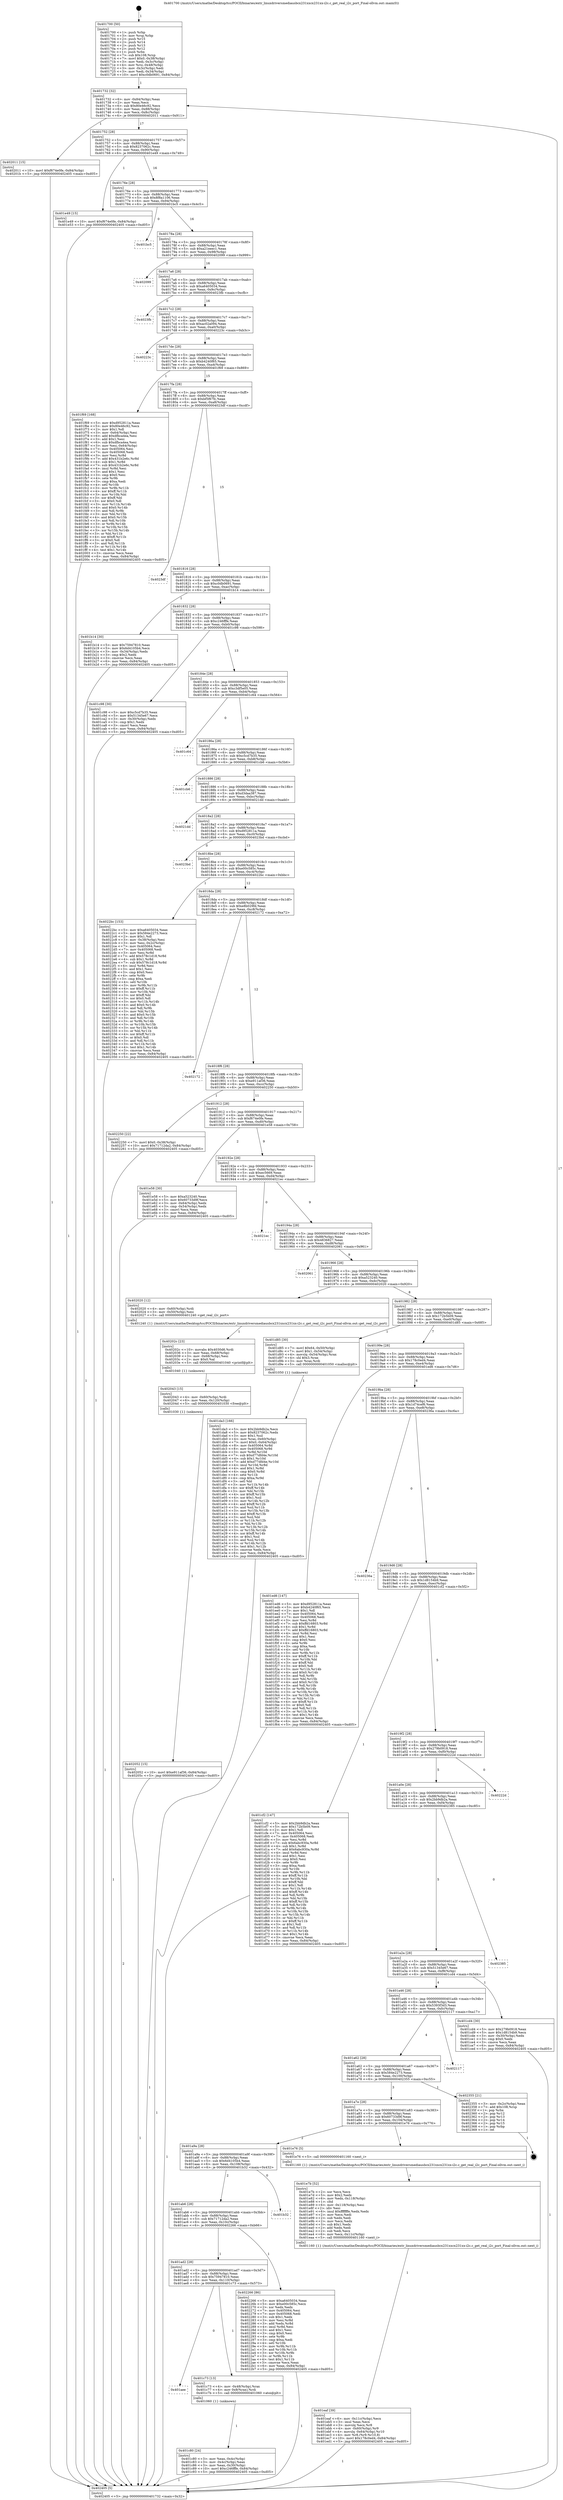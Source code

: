digraph "0x401700" {
  label = "0x401700 (/mnt/c/Users/mathe/Desktop/tcc/POCII/binaries/extr_linuxdriversmediausbcx231xxcx231xx-i2c.c_get_real_i2c_port_Final-ollvm.out::main(0))"
  labelloc = "t"
  node[shape=record]

  Entry [label="",width=0.3,height=0.3,shape=circle,fillcolor=black,style=filled]
  "0x401732" [label="{
     0x401732 [32]\l
     | [instrs]\l
     &nbsp;&nbsp;0x401732 \<+6\>: mov -0x84(%rbp),%eax\l
     &nbsp;&nbsp;0x401738 \<+2\>: mov %eax,%ecx\l
     &nbsp;&nbsp;0x40173a \<+6\>: sub $0x80e46c92,%ecx\l
     &nbsp;&nbsp;0x401740 \<+6\>: mov %eax,-0x88(%rbp)\l
     &nbsp;&nbsp;0x401746 \<+6\>: mov %ecx,-0x8c(%rbp)\l
     &nbsp;&nbsp;0x40174c \<+6\>: je 0000000000402011 \<main+0x911\>\l
  }"]
  "0x402011" [label="{
     0x402011 [15]\l
     | [instrs]\l
     &nbsp;&nbsp;0x402011 \<+10\>: movl $0xf674e0fe,-0x84(%rbp)\l
     &nbsp;&nbsp;0x40201b \<+5\>: jmp 0000000000402405 \<main+0xd05\>\l
  }"]
  "0x401752" [label="{
     0x401752 [28]\l
     | [instrs]\l
     &nbsp;&nbsp;0x401752 \<+5\>: jmp 0000000000401757 \<main+0x57\>\l
     &nbsp;&nbsp;0x401757 \<+6\>: mov -0x88(%rbp),%eax\l
     &nbsp;&nbsp;0x40175d \<+5\>: sub $0x8237062c,%eax\l
     &nbsp;&nbsp;0x401762 \<+6\>: mov %eax,-0x90(%rbp)\l
     &nbsp;&nbsp;0x401768 \<+6\>: je 0000000000401e49 \<main+0x749\>\l
  }"]
  Exit [label="",width=0.3,height=0.3,shape=circle,fillcolor=black,style=filled,peripheries=2]
  "0x401e49" [label="{
     0x401e49 [15]\l
     | [instrs]\l
     &nbsp;&nbsp;0x401e49 \<+10\>: movl $0xf674e0fe,-0x84(%rbp)\l
     &nbsp;&nbsp;0x401e53 \<+5\>: jmp 0000000000402405 \<main+0xd05\>\l
  }"]
  "0x40176e" [label="{
     0x40176e [28]\l
     | [instrs]\l
     &nbsp;&nbsp;0x40176e \<+5\>: jmp 0000000000401773 \<main+0x73\>\l
     &nbsp;&nbsp;0x401773 \<+6\>: mov -0x88(%rbp),%eax\l
     &nbsp;&nbsp;0x401779 \<+5\>: sub $0x8f8a1106,%eax\l
     &nbsp;&nbsp;0x40177e \<+6\>: mov %eax,-0x94(%rbp)\l
     &nbsp;&nbsp;0x401784 \<+6\>: je 0000000000401bc5 \<main+0x4c5\>\l
  }"]
  "0x402052" [label="{
     0x402052 [15]\l
     | [instrs]\l
     &nbsp;&nbsp;0x402052 \<+10\>: movl $0xe911af36,-0x84(%rbp)\l
     &nbsp;&nbsp;0x40205c \<+5\>: jmp 0000000000402405 \<main+0xd05\>\l
  }"]
  "0x401bc5" [label="{
     0x401bc5\l
  }", style=dashed]
  "0x40178a" [label="{
     0x40178a [28]\l
     | [instrs]\l
     &nbsp;&nbsp;0x40178a \<+5\>: jmp 000000000040178f \<main+0x8f\>\l
     &nbsp;&nbsp;0x40178f \<+6\>: mov -0x88(%rbp),%eax\l
     &nbsp;&nbsp;0x401795 \<+5\>: sub $0xa21eeec1,%eax\l
     &nbsp;&nbsp;0x40179a \<+6\>: mov %eax,-0x98(%rbp)\l
     &nbsp;&nbsp;0x4017a0 \<+6\>: je 0000000000402099 \<main+0x999\>\l
  }"]
  "0x402043" [label="{
     0x402043 [15]\l
     | [instrs]\l
     &nbsp;&nbsp;0x402043 \<+4\>: mov -0x60(%rbp),%rdi\l
     &nbsp;&nbsp;0x402047 \<+6\>: mov %eax,-0x120(%rbp)\l
     &nbsp;&nbsp;0x40204d \<+5\>: call 0000000000401030 \<free@plt\>\l
     | [calls]\l
     &nbsp;&nbsp;0x401030 \{1\} (unknown)\l
  }"]
  "0x402099" [label="{
     0x402099\l
  }", style=dashed]
  "0x4017a6" [label="{
     0x4017a6 [28]\l
     | [instrs]\l
     &nbsp;&nbsp;0x4017a6 \<+5\>: jmp 00000000004017ab \<main+0xab\>\l
     &nbsp;&nbsp;0x4017ab \<+6\>: mov -0x88(%rbp),%eax\l
     &nbsp;&nbsp;0x4017b1 \<+5\>: sub $0xa6405034,%eax\l
     &nbsp;&nbsp;0x4017b6 \<+6\>: mov %eax,-0x9c(%rbp)\l
     &nbsp;&nbsp;0x4017bc \<+6\>: je 00000000004023fb \<main+0xcfb\>\l
  }"]
  "0x40202c" [label="{
     0x40202c [23]\l
     | [instrs]\l
     &nbsp;&nbsp;0x40202c \<+10\>: movabs $0x4030d6,%rdi\l
     &nbsp;&nbsp;0x402036 \<+3\>: mov %eax,-0x68(%rbp)\l
     &nbsp;&nbsp;0x402039 \<+3\>: mov -0x68(%rbp),%esi\l
     &nbsp;&nbsp;0x40203c \<+2\>: mov $0x0,%al\l
     &nbsp;&nbsp;0x40203e \<+5\>: call 0000000000401040 \<printf@plt\>\l
     | [calls]\l
     &nbsp;&nbsp;0x401040 \{1\} (unknown)\l
  }"]
  "0x4023fb" [label="{
     0x4023fb\l
  }", style=dashed]
  "0x4017c2" [label="{
     0x4017c2 [28]\l
     | [instrs]\l
     &nbsp;&nbsp;0x4017c2 \<+5\>: jmp 00000000004017c7 \<main+0xc7\>\l
     &nbsp;&nbsp;0x4017c7 \<+6\>: mov -0x88(%rbp),%eax\l
     &nbsp;&nbsp;0x4017cd \<+5\>: sub $0xac02a094,%eax\l
     &nbsp;&nbsp;0x4017d2 \<+6\>: mov %eax,-0xa0(%rbp)\l
     &nbsp;&nbsp;0x4017d8 \<+6\>: je 000000000040223c \<main+0xb3c\>\l
  }"]
  "0x401eaf" [label="{
     0x401eaf [39]\l
     | [instrs]\l
     &nbsp;&nbsp;0x401eaf \<+6\>: mov -0x11c(%rbp),%ecx\l
     &nbsp;&nbsp;0x401eb5 \<+3\>: imul %eax,%ecx\l
     &nbsp;&nbsp;0x401eb8 \<+3\>: movslq %ecx,%r8\l
     &nbsp;&nbsp;0x401ebb \<+4\>: mov -0x60(%rbp),%r9\l
     &nbsp;&nbsp;0x401ebf \<+4\>: movslq -0x64(%rbp),%r10\l
     &nbsp;&nbsp;0x401ec3 \<+4\>: mov %r8,(%r9,%r10,8)\l
     &nbsp;&nbsp;0x401ec7 \<+10\>: movl $0x178c0ed4,-0x84(%rbp)\l
     &nbsp;&nbsp;0x401ed1 \<+5\>: jmp 0000000000402405 \<main+0xd05\>\l
  }"]
  "0x40223c" [label="{
     0x40223c\l
  }", style=dashed]
  "0x4017de" [label="{
     0x4017de [28]\l
     | [instrs]\l
     &nbsp;&nbsp;0x4017de \<+5\>: jmp 00000000004017e3 \<main+0xe3\>\l
     &nbsp;&nbsp;0x4017e3 \<+6\>: mov -0x88(%rbp),%eax\l
     &nbsp;&nbsp;0x4017e9 \<+5\>: sub $0xb4240f65,%eax\l
     &nbsp;&nbsp;0x4017ee \<+6\>: mov %eax,-0xa4(%rbp)\l
     &nbsp;&nbsp;0x4017f4 \<+6\>: je 0000000000401f69 \<main+0x869\>\l
  }"]
  "0x401e7b" [label="{
     0x401e7b [52]\l
     | [instrs]\l
     &nbsp;&nbsp;0x401e7b \<+2\>: xor %ecx,%ecx\l
     &nbsp;&nbsp;0x401e7d \<+5\>: mov $0x2,%edx\l
     &nbsp;&nbsp;0x401e82 \<+6\>: mov %edx,-0x118(%rbp)\l
     &nbsp;&nbsp;0x401e88 \<+1\>: cltd\l
     &nbsp;&nbsp;0x401e89 \<+6\>: mov -0x118(%rbp),%esi\l
     &nbsp;&nbsp;0x401e8f \<+2\>: idiv %esi\l
     &nbsp;&nbsp;0x401e91 \<+6\>: imul $0xfffffffe,%edx,%edx\l
     &nbsp;&nbsp;0x401e97 \<+2\>: mov %ecx,%edi\l
     &nbsp;&nbsp;0x401e99 \<+2\>: sub %edx,%edi\l
     &nbsp;&nbsp;0x401e9b \<+2\>: mov %ecx,%edx\l
     &nbsp;&nbsp;0x401e9d \<+3\>: sub $0x1,%edx\l
     &nbsp;&nbsp;0x401ea0 \<+2\>: add %edx,%edi\l
     &nbsp;&nbsp;0x401ea2 \<+2\>: sub %edi,%ecx\l
     &nbsp;&nbsp;0x401ea4 \<+6\>: mov %ecx,-0x11c(%rbp)\l
     &nbsp;&nbsp;0x401eaa \<+5\>: call 0000000000401160 \<next_i\>\l
     | [calls]\l
     &nbsp;&nbsp;0x401160 \{1\} (/mnt/c/Users/mathe/Desktop/tcc/POCII/binaries/extr_linuxdriversmediausbcx231xxcx231xx-i2c.c_get_real_i2c_port_Final-ollvm.out::next_i)\l
  }"]
  "0x401f69" [label="{
     0x401f69 [168]\l
     | [instrs]\l
     &nbsp;&nbsp;0x401f69 \<+5\>: mov $0xd952811a,%eax\l
     &nbsp;&nbsp;0x401f6e \<+5\>: mov $0x80e46c92,%ecx\l
     &nbsp;&nbsp;0x401f73 \<+2\>: mov $0x1,%dl\l
     &nbsp;&nbsp;0x401f75 \<+3\>: mov -0x64(%rbp),%esi\l
     &nbsp;&nbsp;0x401f78 \<+6\>: add $0xdfbca4ea,%esi\l
     &nbsp;&nbsp;0x401f7e \<+3\>: add $0x1,%esi\l
     &nbsp;&nbsp;0x401f81 \<+6\>: sub $0xdfbca4ea,%esi\l
     &nbsp;&nbsp;0x401f87 \<+3\>: mov %esi,-0x64(%rbp)\l
     &nbsp;&nbsp;0x401f8a \<+7\>: mov 0x405064,%esi\l
     &nbsp;&nbsp;0x401f91 \<+7\>: mov 0x405068,%edi\l
     &nbsp;&nbsp;0x401f98 \<+3\>: mov %esi,%r8d\l
     &nbsp;&nbsp;0x401f9b \<+7\>: add $0x431b2e6c,%r8d\l
     &nbsp;&nbsp;0x401fa2 \<+4\>: sub $0x1,%r8d\l
     &nbsp;&nbsp;0x401fa6 \<+7\>: sub $0x431b2e6c,%r8d\l
     &nbsp;&nbsp;0x401fad \<+4\>: imul %r8d,%esi\l
     &nbsp;&nbsp;0x401fb1 \<+3\>: and $0x1,%esi\l
     &nbsp;&nbsp;0x401fb4 \<+3\>: cmp $0x0,%esi\l
     &nbsp;&nbsp;0x401fb7 \<+4\>: sete %r9b\l
     &nbsp;&nbsp;0x401fbb \<+3\>: cmp $0xa,%edi\l
     &nbsp;&nbsp;0x401fbe \<+4\>: setl %r10b\l
     &nbsp;&nbsp;0x401fc2 \<+3\>: mov %r9b,%r11b\l
     &nbsp;&nbsp;0x401fc5 \<+4\>: xor $0xff,%r11b\l
     &nbsp;&nbsp;0x401fc9 \<+3\>: mov %r10b,%bl\l
     &nbsp;&nbsp;0x401fcc \<+3\>: xor $0xff,%bl\l
     &nbsp;&nbsp;0x401fcf \<+3\>: xor $0x0,%dl\l
     &nbsp;&nbsp;0x401fd2 \<+3\>: mov %r11b,%r14b\l
     &nbsp;&nbsp;0x401fd5 \<+4\>: and $0x0,%r14b\l
     &nbsp;&nbsp;0x401fd9 \<+3\>: and %dl,%r9b\l
     &nbsp;&nbsp;0x401fdc \<+3\>: mov %bl,%r15b\l
     &nbsp;&nbsp;0x401fdf \<+4\>: and $0x0,%r15b\l
     &nbsp;&nbsp;0x401fe3 \<+3\>: and %dl,%r10b\l
     &nbsp;&nbsp;0x401fe6 \<+3\>: or %r9b,%r14b\l
     &nbsp;&nbsp;0x401fe9 \<+3\>: or %r10b,%r15b\l
     &nbsp;&nbsp;0x401fec \<+3\>: xor %r15b,%r14b\l
     &nbsp;&nbsp;0x401fef \<+3\>: or %bl,%r11b\l
     &nbsp;&nbsp;0x401ff2 \<+4\>: xor $0xff,%r11b\l
     &nbsp;&nbsp;0x401ff6 \<+3\>: or $0x0,%dl\l
     &nbsp;&nbsp;0x401ff9 \<+3\>: and %dl,%r11b\l
     &nbsp;&nbsp;0x401ffc \<+3\>: or %r11b,%r14b\l
     &nbsp;&nbsp;0x401fff \<+4\>: test $0x1,%r14b\l
     &nbsp;&nbsp;0x402003 \<+3\>: cmovne %ecx,%eax\l
     &nbsp;&nbsp;0x402006 \<+6\>: mov %eax,-0x84(%rbp)\l
     &nbsp;&nbsp;0x40200c \<+5\>: jmp 0000000000402405 \<main+0xd05\>\l
  }"]
  "0x4017fa" [label="{
     0x4017fa [28]\l
     | [instrs]\l
     &nbsp;&nbsp;0x4017fa \<+5\>: jmp 00000000004017ff \<main+0xff\>\l
     &nbsp;&nbsp;0x4017ff \<+6\>: mov -0x88(%rbp),%eax\l
     &nbsp;&nbsp;0x401805 \<+5\>: sub $0xbf5f67fc,%eax\l
     &nbsp;&nbsp;0x40180a \<+6\>: mov %eax,-0xa8(%rbp)\l
     &nbsp;&nbsp;0x401810 \<+6\>: je 00000000004023df \<main+0xcdf\>\l
  }"]
  "0x401da3" [label="{
     0x401da3 [166]\l
     | [instrs]\l
     &nbsp;&nbsp;0x401da3 \<+5\>: mov $0x2bb9db2a,%ecx\l
     &nbsp;&nbsp;0x401da8 \<+5\>: mov $0x8237062c,%edx\l
     &nbsp;&nbsp;0x401dad \<+3\>: mov $0x1,%sil\l
     &nbsp;&nbsp;0x401db0 \<+4\>: mov %rax,-0x60(%rbp)\l
     &nbsp;&nbsp;0x401db4 \<+7\>: movl $0x0,-0x64(%rbp)\l
     &nbsp;&nbsp;0x401dbb \<+8\>: mov 0x405064,%r8d\l
     &nbsp;&nbsp;0x401dc3 \<+8\>: mov 0x405068,%r9d\l
     &nbsp;&nbsp;0x401dcb \<+3\>: mov %r8d,%r10d\l
     &nbsp;&nbsp;0x401dce \<+7\>: sub $0xd77dfd4e,%r10d\l
     &nbsp;&nbsp;0x401dd5 \<+4\>: sub $0x1,%r10d\l
     &nbsp;&nbsp;0x401dd9 \<+7\>: add $0xd77dfd4e,%r10d\l
     &nbsp;&nbsp;0x401de0 \<+4\>: imul %r10d,%r8d\l
     &nbsp;&nbsp;0x401de4 \<+4\>: and $0x1,%r8d\l
     &nbsp;&nbsp;0x401de8 \<+4\>: cmp $0x0,%r8d\l
     &nbsp;&nbsp;0x401dec \<+4\>: sete %r11b\l
     &nbsp;&nbsp;0x401df0 \<+4\>: cmp $0xa,%r9d\l
     &nbsp;&nbsp;0x401df4 \<+3\>: setl %bl\l
     &nbsp;&nbsp;0x401df7 \<+3\>: mov %r11b,%r14b\l
     &nbsp;&nbsp;0x401dfa \<+4\>: xor $0xff,%r14b\l
     &nbsp;&nbsp;0x401dfe \<+3\>: mov %bl,%r15b\l
     &nbsp;&nbsp;0x401e01 \<+4\>: xor $0xff,%r15b\l
     &nbsp;&nbsp;0x401e05 \<+4\>: xor $0x1,%sil\l
     &nbsp;&nbsp;0x401e09 \<+3\>: mov %r14b,%r12b\l
     &nbsp;&nbsp;0x401e0c \<+4\>: and $0xff,%r12b\l
     &nbsp;&nbsp;0x401e10 \<+3\>: and %sil,%r11b\l
     &nbsp;&nbsp;0x401e13 \<+3\>: mov %r15b,%r13b\l
     &nbsp;&nbsp;0x401e16 \<+4\>: and $0xff,%r13b\l
     &nbsp;&nbsp;0x401e1a \<+3\>: and %sil,%bl\l
     &nbsp;&nbsp;0x401e1d \<+3\>: or %r11b,%r12b\l
     &nbsp;&nbsp;0x401e20 \<+3\>: or %bl,%r13b\l
     &nbsp;&nbsp;0x401e23 \<+3\>: xor %r13b,%r12b\l
     &nbsp;&nbsp;0x401e26 \<+3\>: or %r15b,%r14b\l
     &nbsp;&nbsp;0x401e29 \<+4\>: xor $0xff,%r14b\l
     &nbsp;&nbsp;0x401e2d \<+4\>: or $0x1,%sil\l
     &nbsp;&nbsp;0x401e31 \<+3\>: and %sil,%r14b\l
     &nbsp;&nbsp;0x401e34 \<+3\>: or %r14b,%r12b\l
     &nbsp;&nbsp;0x401e37 \<+4\>: test $0x1,%r12b\l
     &nbsp;&nbsp;0x401e3b \<+3\>: cmovne %edx,%ecx\l
     &nbsp;&nbsp;0x401e3e \<+6\>: mov %ecx,-0x84(%rbp)\l
     &nbsp;&nbsp;0x401e44 \<+5\>: jmp 0000000000402405 \<main+0xd05\>\l
  }"]
  "0x4023df" [label="{
     0x4023df\l
  }", style=dashed]
  "0x401816" [label="{
     0x401816 [28]\l
     | [instrs]\l
     &nbsp;&nbsp;0x401816 \<+5\>: jmp 000000000040181b \<main+0x11b\>\l
     &nbsp;&nbsp;0x40181b \<+6\>: mov -0x88(%rbp),%eax\l
     &nbsp;&nbsp;0x401821 \<+5\>: sub $0xc0db0691,%eax\l
     &nbsp;&nbsp;0x401826 \<+6\>: mov %eax,-0xac(%rbp)\l
     &nbsp;&nbsp;0x40182c \<+6\>: je 0000000000401b14 \<main+0x414\>\l
  }"]
  "0x401c80" [label="{
     0x401c80 [24]\l
     | [instrs]\l
     &nbsp;&nbsp;0x401c80 \<+3\>: mov %eax,-0x4c(%rbp)\l
     &nbsp;&nbsp;0x401c83 \<+3\>: mov -0x4c(%rbp),%eax\l
     &nbsp;&nbsp;0x401c86 \<+3\>: mov %eax,-0x30(%rbp)\l
     &nbsp;&nbsp;0x401c89 \<+10\>: movl $0xc246fffe,-0x84(%rbp)\l
     &nbsp;&nbsp;0x401c93 \<+5\>: jmp 0000000000402405 \<main+0xd05\>\l
  }"]
  "0x401b14" [label="{
     0x401b14 [30]\l
     | [instrs]\l
     &nbsp;&nbsp;0x401b14 \<+5\>: mov $0x75947810,%eax\l
     &nbsp;&nbsp;0x401b19 \<+5\>: mov $0x6d4105b4,%ecx\l
     &nbsp;&nbsp;0x401b1e \<+3\>: mov -0x34(%rbp),%edx\l
     &nbsp;&nbsp;0x401b21 \<+3\>: cmp $0x2,%edx\l
     &nbsp;&nbsp;0x401b24 \<+3\>: cmovne %ecx,%eax\l
     &nbsp;&nbsp;0x401b27 \<+6\>: mov %eax,-0x84(%rbp)\l
     &nbsp;&nbsp;0x401b2d \<+5\>: jmp 0000000000402405 \<main+0xd05\>\l
  }"]
  "0x401832" [label="{
     0x401832 [28]\l
     | [instrs]\l
     &nbsp;&nbsp;0x401832 \<+5\>: jmp 0000000000401837 \<main+0x137\>\l
     &nbsp;&nbsp;0x401837 \<+6\>: mov -0x88(%rbp),%eax\l
     &nbsp;&nbsp;0x40183d \<+5\>: sub $0xc246fffe,%eax\l
     &nbsp;&nbsp;0x401842 \<+6\>: mov %eax,-0xb0(%rbp)\l
     &nbsp;&nbsp;0x401848 \<+6\>: je 0000000000401c98 \<main+0x598\>\l
  }"]
  "0x402405" [label="{
     0x402405 [5]\l
     | [instrs]\l
     &nbsp;&nbsp;0x402405 \<+5\>: jmp 0000000000401732 \<main+0x32\>\l
  }"]
  "0x401700" [label="{
     0x401700 [50]\l
     | [instrs]\l
     &nbsp;&nbsp;0x401700 \<+1\>: push %rbp\l
     &nbsp;&nbsp;0x401701 \<+3\>: mov %rsp,%rbp\l
     &nbsp;&nbsp;0x401704 \<+2\>: push %r15\l
     &nbsp;&nbsp;0x401706 \<+2\>: push %r14\l
     &nbsp;&nbsp;0x401708 \<+2\>: push %r13\l
     &nbsp;&nbsp;0x40170a \<+2\>: push %r12\l
     &nbsp;&nbsp;0x40170c \<+1\>: push %rbx\l
     &nbsp;&nbsp;0x40170d \<+7\>: sub $0x108,%rsp\l
     &nbsp;&nbsp;0x401714 \<+7\>: movl $0x0,-0x38(%rbp)\l
     &nbsp;&nbsp;0x40171b \<+3\>: mov %edi,-0x3c(%rbp)\l
     &nbsp;&nbsp;0x40171e \<+4\>: mov %rsi,-0x48(%rbp)\l
     &nbsp;&nbsp;0x401722 \<+3\>: mov -0x3c(%rbp),%edi\l
     &nbsp;&nbsp;0x401725 \<+3\>: mov %edi,-0x34(%rbp)\l
     &nbsp;&nbsp;0x401728 \<+10\>: movl $0xc0db0691,-0x84(%rbp)\l
  }"]
  "0x401aee" [label="{
     0x401aee\l
  }", style=dashed]
  "0x401c98" [label="{
     0x401c98 [30]\l
     | [instrs]\l
     &nbsp;&nbsp;0x401c98 \<+5\>: mov $0xc5cd7b35,%eax\l
     &nbsp;&nbsp;0x401c9d \<+5\>: mov $0x51345e67,%ecx\l
     &nbsp;&nbsp;0x401ca2 \<+3\>: mov -0x30(%rbp),%edx\l
     &nbsp;&nbsp;0x401ca5 \<+3\>: cmp $0x1,%edx\l
     &nbsp;&nbsp;0x401ca8 \<+3\>: cmovl %ecx,%eax\l
     &nbsp;&nbsp;0x401cab \<+6\>: mov %eax,-0x84(%rbp)\l
     &nbsp;&nbsp;0x401cb1 \<+5\>: jmp 0000000000402405 \<main+0xd05\>\l
  }"]
  "0x40184e" [label="{
     0x40184e [28]\l
     | [instrs]\l
     &nbsp;&nbsp;0x40184e \<+5\>: jmp 0000000000401853 \<main+0x153\>\l
     &nbsp;&nbsp;0x401853 \<+6\>: mov -0x88(%rbp),%eax\l
     &nbsp;&nbsp;0x401859 \<+5\>: sub $0xc3df5e05,%eax\l
     &nbsp;&nbsp;0x40185e \<+6\>: mov %eax,-0xb4(%rbp)\l
     &nbsp;&nbsp;0x401864 \<+6\>: je 0000000000401c64 \<main+0x564\>\l
  }"]
  "0x401c73" [label="{
     0x401c73 [13]\l
     | [instrs]\l
     &nbsp;&nbsp;0x401c73 \<+4\>: mov -0x48(%rbp),%rax\l
     &nbsp;&nbsp;0x401c77 \<+4\>: mov 0x8(%rax),%rdi\l
     &nbsp;&nbsp;0x401c7b \<+5\>: call 0000000000401060 \<atoi@plt\>\l
     | [calls]\l
     &nbsp;&nbsp;0x401060 \{1\} (unknown)\l
  }"]
  "0x401c64" [label="{
     0x401c64\l
  }", style=dashed]
  "0x40186a" [label="{
     0x40186a [28]\l
     | [instrs]\l
     &nbsp;&nbsp;0x40186a \<+5\>: jmp 000000000040186f \<main+0x16f\>\l
     &nbsp;&nbsp;0x40186f \<+6\>: mov -0x88(%rbp),%eax\l
     &nbsp;&nbsp;0x401875 \<+5\>: sub $0xc5cd7b35,%eax\l
     &nbsp;&nbsp;0x40187a \<+6\>: mov %eax,-0xb8(%rbp)\l
     &nbsp;&nbsp;0x401880 \<+6\>: je 0000000000401cb6 \<main+0x5b6\>\l
  }"]
  "0x401ad2" [label="{
     0x401ad2 [28]\l
     | [instrs]\l
     &nbsp;&nbsp;0x401ad2 \<+5\>: jmp 0000000000401ad7 \<main+0x3d7\>\l
     &nbsp;&nbsp;0x401ad7 \<+6\>: mov -0x88(%rbp),%eax\l
     &nbsp;&nbsp;0x401add \<+5\>: sub $0x75947810,%eax\l
     &nbsp;&nbsp;0x401ae2 \<+6\>: mov %eax,-0x110(%rbp)\l
     &nbsp;&nbsp;0x401ae8 \<+6\>: je 0000000000401c73 \<main+0x573\>\l
  }"]
  "0x401cb6" [label="{
     0x401cb6\l
  }", style=dashed]
  "0x401886" [label="{
     0x401886 [28]\l
     | [instrs]\l
     &nbsp;&nbsp;0x401886 \<+5\>: jmp 000000000040188b \<main+0x18b\>\l
     &nbsp;&nbsp;0x40188b \<+6\>: mov -0x88(%rbp),%eax\l
     &nbsp;&nbsp;0x401891 \<+5\>: sub $0xd3daa387,%eax\l
     &nbsp;&nbsp;0x401896 \<+6\>: mov %eax,-0xbc(%rbp)\l
     &nbsp;&nbsp;0x40189c \<+6\>: je 00000000004021dd \<main+0xadd\>\l
  }"]
  "0x402266" [label="{
     0x402266 [86]\l
     | [instrs]\l
     &nbsp;&nbsp;0x402266 \<+5\>: mov $0xa6405034,%eax\l
     &nbsp;&nbsp;0x40226b \<+5\>: mov $0xe00c585c,%ecx\l
     &nbsp;&nbsp;0x402270 \<+2\>: xor %edx,%edx\l
     &nbsp;&nbsp;0x402272 \<+7\>: mov 0x405064,%esi\l
     &nbsp;&nbsp;0x402279 \<+7\>: mov 0x405068,%edi\l
     &nbsp;&nbsp;0x402280 \<+3\>: sub $0x1,%edx\l
     &nbsp;&nbsp;0x402283 \<+3\>: mov %esi,%r8d\l
     &nbsp;&nbsp;0x402286 \<+3\>: add %edx,%r8d\l
     &nbsp;&nbsp;0x402289 \<+4\>: imul %r8d,%esi\l
     &nbsp;&nbsp;0x40228d \<+3\>: and $0x1,%esi\l
     &nbsp;&nbsp;0x402290 \<+3\>: cmp $0x0,%esi\l
     &nbsp;&nbsp;0x402293 \<+4\>: sete %r9b\l
     &nbsp;&nbsp;0x402297 \<+3\>: cmp $0xa,%edi\l
     &nbsp;&nbsp;0x40229a \<+4\>: setl %r10b\l
     &nbsp;&nbsp;0x40229e \<+3\>: mov %r9b,%r11b\l
     &nbsp;&nbsp;0x4022a1 \<+3\>: and %r10b,%r11b\l
     &nbsp;&nbsp;0x4022a4 \<+3\>: xor %r10b,%r9b\l
     &nbsp;&nbsp;0x4022a7 \<+3\>: or %r9b,%r11b\l
     &nbsp;&nbsp;0x4022aa \<+4\>: test $0x1,%r11b\l
     &nbsp;&nbsp;0x4022ae \<+3\>: cmovne %ecx,%eax\l
     &nbsp;&nbsp;0x4022b1 \<+6\>: mov %eax,-0x84(%rbp)\l
     &nbsp;&nbsp;0x4022b7 \<+5\>: jmp 0000000000402405 \<main+0xd05\>\l
  }"]
  "0x4021dd" [label="{
     0x4021dd\l
  }", style=dashed]
  "0x4018a2" [label="{
     0x4018a2 [28]\l
     | [instrs]\l
     &nbsp;&nbsp;0x4018a2 \<+5\>: jmp 00000000004018a7 \<main+0x1a7\>\l
     &nbsp;&nbsp;0x4018a7 \<+6\>: mov -0x88(%rbp),%eax\l
     &nbsp;&nbsp;0x4018ad \<+5\>: sub $0xd952811a,%eax\l
     &nbsp;&nbsp;0x4018b2 \<+6\>: mov %eax,-0xc0(%rbp)\l
     &nbsp;&nbsp;0x4018b8 \<+6\>: je 00000000004023bd \<main+0xcbd\>\l
  }"]
  "0x401ab6" [label="{
     0x401ab6 [28]\l
     | [instrs]\l
     &nbsp;&nbsp;0x401ab6 \<+5\>: jmp 0000000000401abb \<main+0x3bb\>\l
     &nbsp;&nbsp;0x401abb \<+6\>: mov -0x88(%rbp),%eax\l
     &nbsp;&nbsp;0x401ac1 \<+5\>: sub $0x71712da2,%eax\l
     &nbsp;&nbsp;0x401ac6 \<+6\>: mov %eax,-0x10c(%rbp)\l
     &nbsp;&nbsp;0x401acc \<+6\>: je 0000000000402266 \<main+0xb66\>\l
  }"]
  "0x4023bd" [label="{
     0x4023bd\l
  }", style=dashed]
  "0x4018be" [label="{
     0x4018be [28]\l
     | [instrs]\l
     &nbsp;&nbsp;0x4018be \<+5\>: jmp 00000000004018c3 \<main+0x1c3\>\l
     &nbsp;&nbsp;0x4018c3 \<+6\>: mov -0x88(%rbp),%eax\l
     &nbsp;&nbsp;0x4018c9 \<+5\>: sub $0xe00c585c,%eax\l
     &nbsp;&nbsp;0x4018ce \<+6\>: mov %eax,-0xc4(%rbp)\l
     &nbsp;&nbsp;0x4018d4 \<+6\>: je 00000000004022bc \<main+0xbbc\>\l
  }"]
  "0x401b32" [label="{
     0x401b32\l
  }", style=dashed]
  "0x4022bc" [label="{
     0x4022bc [153]\l
     | [instrs]\l
     &nbsp;&nbsp;0x4022bc \<+5\>: mov $0xa6405034,%eax\l
     &nbsp;&nbsp;0x4022c1 \<+5\>: mov $0x584e2273,%ecx\l
     &nbsp;&nbsp;0x4022c6 \<+2\>: mov $0x1,%dl\l
     &nbsp;&nbsp;0x4022c8 \<+3\>: mov -0x38(%rbp),%esi\l
     &nbsp;&nbsp;0x4022cb \<+3\>: mov %esi,-0x2c(%rbp)\l
     &nbsp;&nbsp;0x4022ce \<+7\>: mov 0x405064,%esi\l
     &nbsp;&nbsp;0x4022d5 \<+7\>: mov 0x405068,%edi\l
     &nbsp;&nbsp;0x4022dc \<+3\>: mov %esi,%r8d\l
     &nbsp;&nbsp;0x4022df \<+7\>: add $0x578c1d18,%r8d\l
     &nbsp;&nbsp;0x4022e6 \<+4\>: sub $0x1,%r8d\l
     &nbsp;&nbsp;0x4022ea \<+7\>: sub $0x578c1d18,%r8d\l
     &nbsp;&nbsp;0x4022f1 \<+4\>: imul %r8d,%esi\l
     &nbsp;&nbsp;0x4022f5 \<+3\>: and $0x1,%esi\l
     &nbsp;&nbsp;0x4022f8 \<+3\>: cmp $0x0,%esi\l
     &nbsp;&nbsp;0x4022fb \<+4\>: sete %r9b\l
     &nbsp;&nbsp;0x4022ff \<+3\>: cmp $0xa,%edi\l
     &nbsp;&nbsp;0x402302 \<+4\>: setl %r10b\l
     &nbsp;&nbsp;0x402306 \<+3\>: mov %r9b,%r11b\l
     &nbsp;&nbsp;0x402309 \<+4\>: xor $0xff,%r11b\l
     &nbsp;&nbsp;0x40230d \<+3\>: mov %r10b,%bl\l
     &nbsp;&nbsp;0x402310 \<+3\>: xor $0xff,%bl\l
     &nbsp;&nbsp;0x402313 \<+3\>: xor $0x0,%dl\l
     &nbsp;&nbsp;0x402316 \<+3\>: mov %r11b,%r14b\l
     &nbsp;&nbsp;0x402319 \<+4\>: and $0x0,%r14b\l
     &nbsp;&nbsp;0x40231d \<+3\>: and %dl,%r9b\l
     &nbsp;&nbsp;0x402320 \<+3\>: mov %bl,%r15b\l
     &nbsp;&nbsp;0x402323 \<+4\>: and $0x0,%r15b\l
     &nbsp;&nbsp;0x402327 \<+3\>: and %dl,%r10b\l
     &nbsp;&nbsp;0x40232a \<+3\>: or %r9b,%r14b\l
     &nbsp;&nbsp;0x40232d \<+3\>: or %r10b,%r15b\l
     &nbsp;&nbsp;0x402330 \<+3\>: xor %r15b,%r14b\l
     &nbsp;&nbsp;0x402333 \<+3\>: or %bl,%r11b\l
     &nbsp;&nbsp;0x402336 \<+4\>: xor $0xff,%r11b\l
     &nbsp;&nbsp;0x40233a \<+3\>: or $0x0,%dl\l
     &nbsp;&nbsp;0x40233d \<+3\>: and %dl,%r11b\l
     &nbsp;&nbsp;0x402340 \<+3\>: or %r11b,%r14b\l
     &nbsp;&nbsp;0x402343 \<+4\>: test $0x1,%r14b\l
     &nbsp;&nbsp;0x402347 \<+3\>: cmovne %ecx,%eax\l
     &nbsp;&nbsp;0x40234a \<+6\>: mov %eax,-0x84(%rbp)\l
     &nbsp;&nbsp;0x402350 \<+5\>: jmp 0000000000402405 \<main+0xd05\>\l
  }"]
  "0x4018da" [label="{
     0x4018da [28]\l
     | [instrs]\l
     &nbsp;&nbsp;0x4018da \<+5\>: jmp 00000000004018df \<main+0x1df\>\l
     &nbsp;&nbsp;0x4018df \<+6\>: mov -0x88(%rbp),%eax\l
     &nbsp;&nbsp;0x4018e5 \<+5\>: sub $0xe8b029fd,%eax\l
     &nbsp;&nbsp;0x4018ea \<+6\>: mov %eax,-0xc8(%rbp)\l
     &nbsp;&nbsp;0x4018f0 \<+6\>: je 0000000000402172 \<main+0xa72\>\l
  }"]
  "0x401a9a" [label="{
     0x401a9a [28]\l
     | [instrs]\l
     &nbsp;&nbsp;0x401a9a \<+5\>: jmp 0000000000401a9f \<main+0x39f\>\l
     &nbsp;&nbsp;0x401a9f \<+6\>: mov -0x88(%rbp),%eax\l
     &nbsp;&nbsp;0x401aa5 \<+5\>: sub $0x6d4105b4,%eax\l
     &nbsp;&nbsp;0x401aaa \<+6\>: mov %eax,-0x108(%rbp)\l
     &nbsp;&nbsp;0x401ab0 \<+6\>: je 0000000000401b32 \<main+0x432\>\l
  }"]
  "0x402172" [label="{
     0x402172\l
  }", style=dashed]
  "0x4018f6" [label="{
     0x4018f6 [28]\l
     | [instrs]\l
     &nbsp;&nbsp;0x4018f6 \<+5\>: jmp 00000000004018fb \<main+0x1fb\>\l
     &nbsp;&nbsp;0x4018fb \<+6\>: mov -0x88(%rbp),%eax\l
     &nbsp;&nbsp;0x401901 \<+5\>: sub $0xe911af36,%eax\l
     &nbsp;&nbsp;0x401906 \<+6\>: mov %eax,-0xcc(%rbp)\l
     &nbsp;&nbsp;0x40190c \<+6\>: je 0000000000402250 \<main+0xb50\>\l
  }"]
  "0x401e76" [label="{
     0x401e76 [5]\l
     | [instrs]\l
     &nbsp;&nbsp;0x401e76 \<+5\>: call 0000000000401160 \<next_i\>\l
     | [calls]\l
     &nbsp;&nbsp;0x401160 \{1\} (/mnt/c/Users/mathe/Desktop/tcc/POCII/binaries/extr_linuxdriversmediausbcx231xxcx231xx-i2c.c_get_real_i2c_port_Final-ollvm.out::next_i)\l
  }"]
  "0x402250" [label="{
     0x402250 [22]\l
     | [instrs]\l
     &nbsp;&nbsp;0x402250 \<+7\>: movl $0x0,-0x38(%rbp)\l
     &nbsp;&nbsp;0x402257 \<+10\>: movl $0x71712da2,-0x84(%rbp)\l
     &nbsp;&nbsp;0x402261 \<+5\>: jmp 0000000000402405 \<main+0xd05\>\l
  }"]
  "0x401912" [label="{
     0x401912 [28]\l
     | [instrs]\l
     &nbsp;&nbsp;0x401912 \<+5\>: jmp 0000000000401917 \<main+0x217\>\l
     &nbsp;&nbsp;0x401917 \<+6\>: mov -0x88(%rbp),%eax\l
     &nbsp;&nbsp;0x40191d \<+5\>: sub $0xf674e0fe,%eax\l
     &nbsp;&nbsp;0x401922 \<+6\>: mov %eax,-0xd0(%rbp)\l
     &nbsp;&nbsp;0x401928 \<+6\>: je 0000000000401e58 \<main+0x758\>\l
  }"]
  "0x401a7e" [label="{
     0x401a7e [28]\l
     | [instrs]\l
     &nbsp;&nbsp;0x401a7e \<+5\>: jmp 0000000000401a83 \<main+0x383\>\l
     &nbsp;&nbsp;0x401a83 \<+6\>: mov -0x88(%rbp),%eax\l
     &nbsp;&nbsp;0x401a89 \<+5\>: sub $0x60733d9f,%eax\l
     &nbsp;&nbsp;0x401a8e \<+6\>: mov %eax,-0x104(%rbp)\l
     &nbsp;&nbsp;0x401a94 \<+6\>: je 0000000000401e76 \<main+0x776\>\l
  }"]
  "0x401e58" [label="{
     0x401e58 [30]\l
     | [instrs]\l
     &nbsp;&nbsp;0x401e58 \<+5\>: mov $0xa523240,%eax\l
     &nbsp;&nbsp;0x401e5d \<+5\>: mov $0x60733d9f,%ecx\l
     &nbsp;&nbsp;0x401e62 \<+3\>: mov -0x64(%rbp),%edx\l
     &nbsp;&nbsp;0x401e65 \<+3\>: cmp -0x54(%rbp),%edx\l
     &nbsp;&nbsp;0x401e68 \<+3\>: cmovl %ecx,%eax\l
     &nbsp;&nbsp;0x401e6b \<+6\>: mov %eax,-0x84(%rbp)\l
     &nbsp;&nbsp;0x401e71 \<+5\>: jmp 0000000000402405 \<main+0xd05\>\l
  }"]
  "0x40192e" [label="{
     0x40192e [28]\l
     | [instrs]\l
     &nbsp;&nbsp;0x40192e \<+5\>: jmp 0000000000401933 \<main+0x233\>\l
     &nbsp;&nbsp;0x401933 \<+6\>: mov -0x88(%rbp),%eax\l
     &nbsp;&nbsp;0x401939 \<+5\>: sub $0xec5669,%eax\l
     &nbsp;&nbsp;0x40193e \<+6\>: mov %eax,-0xd4(%rbp)\l
     &nbsp;&nbsp;0x401944 \<+6\>: je 00000000004021ec \<main+0xaec\>\l
  }"]
  "0x402355" [label="{
     0x402355 [21]\l
     | [instrs]\l
     &nbsp;&nbsp;0x402355 \<+3\>: mov -0x2c(%rbp),%eax\l
     &nbsp;&nbsp;0x402358 \<+7\>: add $0x108,%rsp\l
     &nbsp;&nbsp;0x40235f \<+1\>: pop %rbx\l
     &nbsp;&nbsp;0x402360 \<+2\>: pop %r12\l
     &nbsp;&nbsp;0x402362 \<+2\>: pop %r13\l
     &nbsp;&nbsp;0x402364 \<+2\>: pop %r14\l
     &nbsp;&nbsp;0x402366 \<+2\>: pop %r15\l
     &nbsp;&nbsp;0x402368 \<+1\>: pop %rbp\l
     &nbsp;&nbsp;0x402369 \<+1\>: ret\l
  }"]
  "0x4021ec" [label="{
     0x4021ec\l
  }", style=dashed]
  "0x40194a" [label="{
     0x40194a [28]\l
     | [instrs]\l
     &nbsp;&nbsp;0x40194a \<+5\>: jmp 000000000040194f \<main+0x24f\>\l
     &nbsp;&nbsp;0x40194f \<+6\>: mov -0x88(%rbp),%eax\l
     &nbsp;&nbsp;0x401955 \<+5\>: sub $0x4836827,%eax\l
     &nbsp;&nbsp;0x40195a \<+6\>: mov %eax,-0xd8(%rbp)\l
     &nbsp;&nbsp;0x401960 \<+6\>: je 0000000000402061 \<main+0x961\>\l
  }"]
  "0x401a62" [label="{
     0x401a62 [28]\l
     | [instrs]\l
     &nbsp;&nbsp;0x401a62 \<+5\>: jmp 0000000000401a67 \<main+0x367\>\l
     &nbsp;&nbsp;0x401a67 \<+6\>: mov -0x88(%rbp),%eax\l
     &nbsp;&nbsp;0x401a6d \<+5\>: sub $0x584e2273,%eax\l
     &nbsp;&nbsp;0x401a72 \<+6\>: mov %eax,-0x100(%rbp)\l
     &nbsp;&nbsp;0x401a78 \<+6\>: je 0000000000402355 \<main+0xc55\>\l
  }"]
  "0x402061" [label="{
     0x402061\l
  }", style=dashed]
  "0x401966" [label="{
     0x401966 [28]\l
     | [instrs]\l
     &nbsp;&nbsp;0x401966 \<+5\>: jmp 000000000040196b \<main+0x26b\>\l
     &nbsp;&nbsp;0x40196b \<+6\>: mov -0x88(%rbp),%eax\l
     &nbsp;&nbsp;0x401971 \<+5\>: sub $0xa523240,%eax\l
     &nbsp;&nbsp;0x401976 \<+6\>: mov %eax,-0xdc(%rbp)\l
     &nbsp;&nbsp;0x40197c \<+6\>: je 0000000000402020 \<main+0x920\>\l
  }"]
  "0x402117" [label="{
     0x402117\l
  }", style=dashed]
  "0x402020" [label="{
     0x402020 [12]\l
     | [instrs]\l
     &nbsp;&nbsp;0x402020 \<+4\>: mov -0x60(%rbp),%rdi\l
     &nbsp;&nbsp;0x402024 \<+3\>: mov -0x50(%rbp),%esi\l
     &nbsp;&nbsp;0x402027 \<+5\>: call 0000000000401240 \<get_real_i2c_port\>\l
     | [calls]\l
     &nbsp;&nbsp;0x401240 \{1\} (/mnt/c/Users/mathe/Desktop/tcc/POCII/binaries/extr_linuxdriversmediausbcx231xxcx231xx-i2c.c_get_real_i2c_port_Final-ollvm.out::get_real_i2c_port)\l
  }"]
  "0x401982" [label="{
     0x401982 [28]\l
     | [instrs]\l
     &nbsp;&nbsp;0x401982 \<+5\>: jmp 0000000000401987 \<main+0x287\>\l
     &nbsp;&nbsp;0x401987 \<+6\>: mov -0x88(%rbp),%eax\l
     &nbsp;&nbsp;0x40198d \<+5\>: sub $0x172b5b09,%eax\l
     &nbsp;&nbsp;0x401992 \<+6\>: mov %eax,-0xe0(%rbp)\l
     &nbsp;&nbsp;0x401998 \<+6\>: je 0000000000401d85 \<main+0x685\>\l
  }"]
  "0x401a46" [label="{
     0x401a46 [28]\l
     | [instrs]\l
     &nbsp;&nbsp;0x401a46 \<+5\>: jmp 0000000000401a4b \<main+0x34b\>\l
     &nbsp;&nbsp;0x401a4b \<+6\>: mov -0x88(%rbp),%eax\l
     &nbsp;&nbsp;0x401a51 \<+5\>: sub $0x5393f3d3,%eax\l
     &nbsp;&nbsp;0x401a56 \<+6\>: mov %eax,-0xfc(%rbp)\l
     &nbsp;&nbsp;0x401a5c \<+6\>: je 0000000000402117 \<main+0xa17\>\l
  }"]
  "0x401d85" [label="{
     0x401d85 [30]\l
     | [instrs]\l
     &nbsp;&nbsp;0x401d85 \<+7\>: movl $0x64,-0x50(%rbp)\l
     &nbsp;&nbsp;0x401d8c \<+7\>: movl $0x1,-0x54(%rbp)\l
     &nbsp;&nbsp;0x401d93 \<+4\>: movslq -0x54(%rbp),%rax\l
     &nbsp;&nbsp;0x401d97 \<+4\>: shl $0x3,%rax\l
     &nbsp;&nbsp;0x401d9b \<+3\>: mov %rax,%rdi\l
     &nbsp;&nbsp;0x401d9e \<+5\>: call 0000000000401050 \<malloc@plt\>\l
     | [calls]\l
     &nbsp;&nbsp;0x401050 \{1\} (unknown)\l
  }"]
  "0x40199e" [label="{
     0x40199e [28]\l
     | [instrs]\l
     &nbsp;&nbsp;0x40199e \<+5\>: jmp 00000000004019a3 \<main+0x2a3\>\l
     &nbsp;&nbsp;0x4019a3 \<+6\>: mov -0x88(%rbp),%eax\l
     &nbsp;&nbsp;0x4019a9 \<+5\>: sub $0x178c0ed4,%eax\l
     &nbsp;&nbsp;0x4019ae \<+6\>: mov %eax,-0xe4(%rbp)\l
     &nbsp;&nbsp;0x4019b4 \<+6\>: je 0000000000401ed6 \<main+0x7d6\>\l
  }"]
  "0x401cd4" [label="{
     0x401cd4 [30]\l
     | [instrs]\l
     &nbsp;&nbsp;0x401cd4 \<+5\>: mov $0x279b0918,%eax\l
     &nbsp;&nbsp;0x401cd9 \<+5\>: mov $0x1d8154b9,%ecx\l
     &nbsp;&nbsp;0x401cde \<+3\>: mov -0x30(%rbp),%edx\l
     &nbsp;&nbsp;0x401ce1 \<+3\>: cmp $0x0,%edx\l
     &nbsp;&nbsp;0x401ce4 \<+3\>: cmove %ecx,%eax\l
     &nbsp;&nbsp;0x401ce7 \<+6\>: mov %eax,-0x84(%rbp)\l
     &nbsp;&nbsp;0x401ced \<+5\>: jmp 0000000000402405 \<main+0xd05\>\l
  }"]
  "0x401ed6" [label="{
     0x401ed6 [147]\l
     | [instrs]\l
     &nbsp;&nbsp;0x401ed6 \<+5\>: mov $0xd952811a,%eax\l
     &nbsp;&nbsp;0x401edb \<+5\>: mov $0xb4240f65,%ecx\l
     &nbsp;&nbsp;0x401ee0 \<+2\>: mov $0x1,%dl\l
     &nbsp;&nbsp;0x401ee2 \<+7\>: mov 0x405064,%esi\l
     &nbsp;&nbsp;0x401ee9 \<+7\>: mov 0x405068,%edi\l
     &nbsp;&nbsp;0x401ef0 \<+3\>: mov %esi,%r8d\l
     &nbsp;&nbsp;0x401ef3 \<+7\>: sub $0xffd16803,%r8d\l
     &nbsp;&nbsp;0x401efa \<+4\>: sub $0x1,%r8d\l
     &nbsp;&nbsp;0x401efe \<+7\>: add $0xffd16803,%r8d\l
     &nbsp;&nbsp;0x401f05 \<+4\>: imul %r8d,%esi\l
     &nbsp;&nbsp;0x401f09 \<+3\>: and $0x1,%esi\l
     &nbsp;&nbsp;0x401f0c \<+3\>: cmp $0x0,%esi\l
     &nbsp;&nbsp;0x401f0f \<+4\>: sete %r9b\l
     &nbsp;&nbsp;0x401f13 \<+3\>: cmp $0xa,%edi\l
     &nbsp;&nbsp;0x401f16 \<+4\>: setl %r10b\l
     &nbsp;&nbsp;0x401f1a \<+3\>: mov %r9b,%r11b\l
     &nbsp;&nbsp;0x401f1d \<+4\>: xor $0xff,%r11b\l
     &nbsp;&nbsp;0x401f21 \<+3\>: mov %r10b,%bl\l
     &nbsp;&nbsp;0x401f24 \<+3\>: xor $0xff,%bl\l
     &nbsp;&nbsp;0x401f27 \<+3\>: xor $0x0,%dl\l
     &nbsp;&nbsp;0x401f2a \<+3\>: mov %r11b,%r14b\l
     &nbsp;&nbsp;0x401f2d \<+4\>: and $0x0,%r14b\l
     &nbsp;&nbsp;0x401f31 \<+3\>: and %dl,%r9b\l
     &nbsp;&nbsp;0x401f34 \<+3\>: mov %bl,%r15b\l
     &nbsp;&nbsp;0x401f37 \<+4\>: and $0x0,%r15b\l
     &nbsp;&nbsp;0x401f3b \<+3\>: and %dl,%r10b\l
     &nbsp;&nbsp;0x401f3e \<+3\>: or %r9b,%r14b\l
     &nbsp;&nbsp;0x401f41 \<+3\>: or %r10b,%r15b\l
     &nbsp;&nbsp;0x401f44 \<+3\>: xor %r15b,%r14b\l
     &nbsp;&nbsp;0x401f47 \<+3\>: or %bl,%r11b\l
     &nbsp;&nbsp;0x401f4a \<+4\>: xor $0xff,%r11b\l
     &nbsp;&nbsp;0x401f4e \<+3\>: or $0x0,%dl\l
     &nbsp;&nbsp;0x401f51 \<+3\>: and %dl,%r11b\l
     &nbsp;&nbsp;0x401f54 \<+3\>: or %r11b,%r14b\l
     &nbsp;&nbsp;0x401f57 \<+4\>: test $0x1,%r14b\l
     &nbsp;&nbsp;0x401f5b \<+3\>: cmovne %ecx,%eax\l
     &nbsp;&nbsp;0x401f5e \<+6\>: mov %eax,-0x84(%rbp)\l
     &nbsp;&nbsp;0x401f64 \<+5\>: jmp 0000000000402405 \<main+0xd05\>\l
  }"]
  "0x4019ba" [label="{
     0x4019ba [28]\l
     | [instrs]\l
     &nbsp;&nbsp;0x4019ba \<+5\>: jmp 00000000004019bf \<main+0x2bf\>\l
     &nbsp;&nbsp;0x4019bf \<+6\>: mov -0x88(%rbp),%eax\l
     &nbsp;&nbsp;0x4019c5 \<+5\>: sub $0x1d74cef6,%eax\l
     &nbsp;&nbsp;0x4019ca \<+6\>: mov %eax,-0xe8(%rbp)\l
     &nbsp;&nbsp;0x4019d0 \<+6\>: je 000000000040236a \<main+0xc6a\>\l
  }"]
  "0x401a2a" [label="{
     0x401a2a [28]\l
     | [instrs]\l
     &nbsp;&nbsp;0x401a2a \<+5\>: jmp 0000000000401a2f \<main+0x32f\>\l
     &nbsp;&nbsp;0x401a2f \<+6\>: mov -0x88(%rbp),%eax\l
     &nbsp;&nbsp;0x401a35 \<+5\>: sub $0x51345e67,%eax\l
     &nbsp;&nbsp;0x401a3a \<+6\>: mov %eax,-0xf8(%rbp)\l
     &nbsp;&nbsp;0x401a40 \<+6\>: je 0000000000401cd4 \<main+0x5d4\>\l
  }"]
  "0x40236a" [label="{
     0x40236a\l
  }", style=dashed]
  "0x4019d6" [label="{
     0x4019d6 [28]\l
     | [instrs]\l
     &nbsp;&nbsp;0x4019d6 \<+5\>: jmp 00000000004019db \<main+0x2db\>\l
     &nbsp;&nbsp;0x4019db \<+6\>: mov -0x88(%rbp),%eax\l
     &nbsp;&nbsp;0x4019e1 \<+5\>: sub $0x1d8154b9,%eax\l
     &nbsp;&nbsp;0x4019e6 \<+6\>: mov %eax,-0xec(%rbp)\l
     &nbsp;&nbsp;0x4019ec \<+6\>: je 0000000000401cf2 \<main+0x5f2\>\l
  }"]
  "0x402385" [label="{
     0x402385\l
  }", style=dashed]
  "0x401cf2" [label="{
     0x401cf2 [147]\l
     | [instrs]\l
     &nbsp;&nbsp;0x401cf2 \<+5\>: mov $0x2bb9db2a,%eax\l
     &nbsp;&nbsp;0x401cf7 \<+5\>: mov $0x172b5b09,%ecx\l
     &nbsp;&nbsp;0x401cfc \<+2\>: mov $0x1,%dl\l
     &nbsp;&nbsp;0x401cfe \<+7\>: mov 0x405064,%esi\l
     &nbsp;&nbsp;0x401d05 \<+7\>: mov 0x405068,%edi\l
     &nbsp;&nbsp;0x401d0c \<+3\>: mov %esi,%r8d\l
     &nbsp;&nbsp;0x401d0f \<+7\>: sub $0x6abc930a,%r8d\l
     &nbsp;&nbsp;0x401d16 \<+4\>: sub $0x1,%r8d\l
     &nbsp;&nbsp;0x401d1a \<+7\>: add $0x6abc930a,%r8d\l
     &nbsp;&nbsp;0x401d21 \<+4\>: imul %r8d,%esi\l
     &nbsp;&nbsp;0x401d25 \<+3\>: and $0x1,%esi\l
     &nbsp;&nbsp;0x401d28 \<+3\>: cmp $0x0,%esi\l
     &nbsp;&nbsp;0x401d2b \<+4\>: sete %r9b\l
     &nbsp;&nbsp;0x401d2f \<+3\>: cmp $0xa,%edi\l
     &nbsp;&nbsp;0x401d32 \<+4\>: setl %r10b\l
     &nbsp;&nbsp;0x401d36 \<+3\>: mov %r9b,%r11b\l
     &nbsp;&nbsp;0x401d39 \<+4\>: xor $0xff,%r11b\l
     &nbsp;&nbsp;0x401d3d \<+3\>: mov %r10b,%bl\l
     &nbsp;&nbsp;0x401d40 \<+3\>: xor $0xff,%bl\l
     &nbsp;&nbsp;0x401d43 \<+3\>: xor $0x1,%dl\l
     &nbsp;&nbsp;0x401d46 \<+3\>: mov %r11b,%r14b\l
     &nbsp;&nbsp;0x401d49 \<+4\>: and $0xff,%r14b\l
     &nbsp;&nbsp;0x401d4d \<+3\>: and %dl,%r9b\l
     &nbsp;&nbsp;0x401d50 \<+3\>: mov %bl,%r15b\l
     &nbsp;&nbsp;0x401d53 \<+4\>: and $0xff,%r15b\l
     &nbsp;&nbsp;0x401d57 \<+3\>: and %dl,%r10b\l
     &nbsp;&nbsp;0x401d5a \<+3\>: or %r9b,%r14b\l
     &nbsp;&nbsp;0x401d5d \<+3\>: or %r10b,%r15b\l
     &nbsp;&nbsp;0x401d60 \<+3\>: xor %r15b,%r14b\l
     &nbsp;&nbsp;0x401d63 \<+3\>: or %bl,%r11b\l
     &nbsp;&nbsp;0x401d66 \<+4\>: xor $0xff,%r11b\l
     &nbsp;&nbsp;0x401d6a \<+3\>: or $0x1,%dl\l
     &nbsp;&nbsp;0x401d6d \<+3\>: and %dl,%r11b\l
     &nbsp;&nbsp;0x401d70 \<+3\>: or %r11b,%r14b\l
     &nbsp;&nbsp;0x401d73 \<+4\>: test $0x1,%r14b\l
     &nbsp;&nbsp;0x401d77 \<+3\>: cmovne %ecx,%eax\l
     &nbsp;&nbsp;0x401d7a \<+6\>: mov %eax,-0x84(%rbp)\l
     &nbsp;&nbsp;0x401d80 \<+5\>: jmp 0000000000402405 \<main+0xd05\>\l
  }"]
  "0x4019f2" [label="{
     0x4019f2 [28]\l
     | [instrs]\l
     &nbsp;&nbsp;0x4019f2 \<+5\>: jmp 00000000004019f7 \<main+0x2f7\>\l
     &nbsp;&nbsp;0x4019f7 \<+6\>: mov -0x88(%rbp),%eax\l
     &nbsp;&nbsp;0x4019fd \<+5\>: sub $0x279b0918,%eax\l
     &nbsp;&nbsp;0x401a02 \<+6\>: mov %eax,-0xf0(%rbp)\l
     &nbsp;&nbsp;0x401a08 \<+6\>: je 000000000040222d \<main+0xb2d\>\l
  }"]
  "0x401a0e" [label="{
     0x401a0e [28]\l
     | [instrs]\l
     &nbsp;&nbsp;0x401a0e \<+5\>: jmp 0000000000401a13 \<main+0x313\>\l
     &nbsp;&nbsp;0x401a13 \<+6\>: mov -0x88(%rbp),%eax\l
     &nbsp;&nbsp;0x401a19 \<+5\>: sub $0x2bb9db2a,%eax\l
     &nbsp;&nbsp;0x401a1e \<+6\>: mov %eax,-0xf4(%rbp)\l
     &nbsp;&nbsp;0x401a24 \<+6\>: je 0000000000402385 \<main+0xc85\>\l
  }"]
  "0x40222d" [label="{
     0x40222d\l
  }", style=dashed]
  Entry -> "0x401700" [label=" 1"]
  "0x401732" -> "0x402011" [label=" 1"]
  "0x401732" -> "0x401752" [label=" 17"]
  "0x402355" -> Exit [label=" 1"]
  "0x401752" -> "0x401e49" [label=" 1"]
  "0x401752" -> "0x40176e" [label=" 16"]
  "0x4022bc" -> "0x402405" [label=" 1"]
  "0x40176e" -> "0x401bc5" [label=" 0"]
  "0x40176e" -> "0x40178a" [label=" 16"]
  "0x402266" -> "0x402405" [label=" 1"]
  "0x40178a" -> "0x402099" [label=" 0"]
  "0x40178a" -> "0x4017a6" [label=" 16"]
  "0x402250" -> "0x402405" [label=" 1"]
  "0x4017a6" -> "0x4023fb" [label=" 0"]
  "0x4017a6" -> "0x4017c2" [label=" 16"]
  "0x402052" -> "0x402405" [label=" 1"]
  "0x4017c2" -> "0x40223c" [label=" 0"]
  "0x4017c2" -> "0x4017de" [label=" 16"]
  "0x402043" -> "0x402052" [label=" 1"]
  "0x4017de" -> "0x401f69" [label=" 1"]
  "0x4017de" -> "0x4017fa" [label=" 15"]
  "0x40202c" -> "0x402043" [label=" 1"]
  "0x4017fa" -> "0x4023df" [label=" 0"]
  "0x4017fa" -> "0x401816" [label=" 15"]
  "0x402020" -> "0x40202c" [label=" 1"]
  "0x401816" -> "0x401b14" [label=" 1"]
  "0x401816" -> "0x401832" [label=" 14"]
  "0x401b14" -> "0x402405" [label=" 1"]
  "0x401700" -> "0x401732" [label=" 1"]
  "0x402405" -> "0x401732" [label=" 17"]
  "0x402011" -> "0x402405" [label=" 1"]
  "0x401832" -> "0x401c98" [label=" 1"]
  "0x401832" -> "0x40184e" [label=" 13"]
  "0x401f69" -> "0x402405" [label=" 1"]
  "0x40184e" -> "0x401c64" [label=" 0"]
  "0x40184e" -> "0x40186a" [label=" 13"]
  "0x401ed6" -> "0x402405" [label=" 1"]
  "0x40186a" -> "0x401cb6" [label=" 0"]
  "0x40186a" -> "0x401886" [label=" 13"]
  "0x401e7b" -> "0x401eaf" [label=" 1"]
  "0x401886" -> "0x4021dd" [label=" 0"]
  "0x401886" -> "0x4018a2" [label=" 13"]
  "0x401e76" -> "0x401e7b" [label=" 1"]
  "0x4018a2" -> "0x4023bd" [label=" 0"]
  "0x4018a2" -> "0x4018be" [label=" 13"]
  "0x401e49" -> "0x402405" [label=" 1"]
  "0x4018be" -> "0x4022bc" [label=" 1"]
  "0x4018be" -> "0x4018da" [label=" 12"]
  "0x401da3" -> "0x402405" [label=" 1"]
  "0x4018da" -> "0x402172" [label=" 0"]
  "0x4018da" -> "0x4018f6" [label=" 12"]
  "0x401cf2" -> "0x402405" [label=" 1"]
  "0x4018f6" -> "0x402250" [label=" 1"]
  "0x4018f6" -> "0x401912" [label=" 11"]
  "0x401cd4" -> "0x402405" [label=" 1"]
  "0x401912" -> "0x401e58" [label=" 2"]
  "0x401912" -> "0x40192e" [label=" 9"]
  "0x401c80" -> "0x402405" [label=" 1"]
  "0x40192e" -> "0x4021ec" [label=" 0"]
  "0x40192e" -> "0x40194a" [label=" 9"]
  "0x401c73" -> "0x401c80" [label=" 1"]
  "0x40194a" -> "0x402061" [label=" 0"]
  "0x40194a" -> "0x401966" [label=" 9"]
  "0x401ad2" -> "0x401c73" [label=" 1"]
  "0x401966" -> "0x402020" [label=" 1"]
  "0x401966" -> "0x401982" [label=" 8"]
  "0x401eaf" -> "0x402405" [label=" 1"]
  "0x401982" -> "0x401d85" [label=" 1"]
  "0x401982" -> "0x40199e" [label=" 7"]
  "0x401ab6" -> "0x402266" [label=" 1"]
  "0x40199e" -> "0x401ed6" [label=" 1"]
  "0x40199e" -> "0x4019ba" [label=" 6"]
  "0x401e58" -> "0x402405" [label=" 2"]
  "0x4019ba" -> "0x40236a" [label=" 0"]
  "0x4019ba" -> "0x4019d6" [label=" 6"]
  "0x401a9a" -> "0x401b32" [label=" 0"]
  "0x4019d6" -> "0x401cf2" [label=" 1"]
  "0x4019d6" -> "0x4019f2" [label=" 5"]
  "0x401d85" -> "0x401da3" [label=" 1"]
  "0x4019f2" -> "0x40222d" [label=" 0"]
  "0x4019f2" -> "0x401a0e" [label=" 5"]
  "0x401a7e" -> "0x401a9a" [label=" 2"]
  "0x401a0e" -> "0x402385" [label=" 0"]
  "0x401a0e" -> "0x401a2a" [label=" 5"]
  "0x401a9a" -> "0x401ab6" [label=" 2"]
  "0x401a2a" -> "0x401cd4" [label=" 1"]
  "0x401a2a" -> "0x401a46" [label=" 4"]
  "0x401ab6" -> "0x401ad2" [label=" 1"]
  "0x401a46" -> "0x402117" [label=" 0"]
  "0x401a46" -> "0x401a62" [label=" 4"]
  "0x401ad2" -> "0x401aee" [label=" 0"]
  "0x401a62" -> "0x402355" [label=" 1"]
  "0x401a62" -> "0x401a7e" [label=" 3"]
  "0x401c98" -> "0x402405" [label=" 1"]
  "0x401a7e" -> "0x401e76" [label=" 1"]
}
